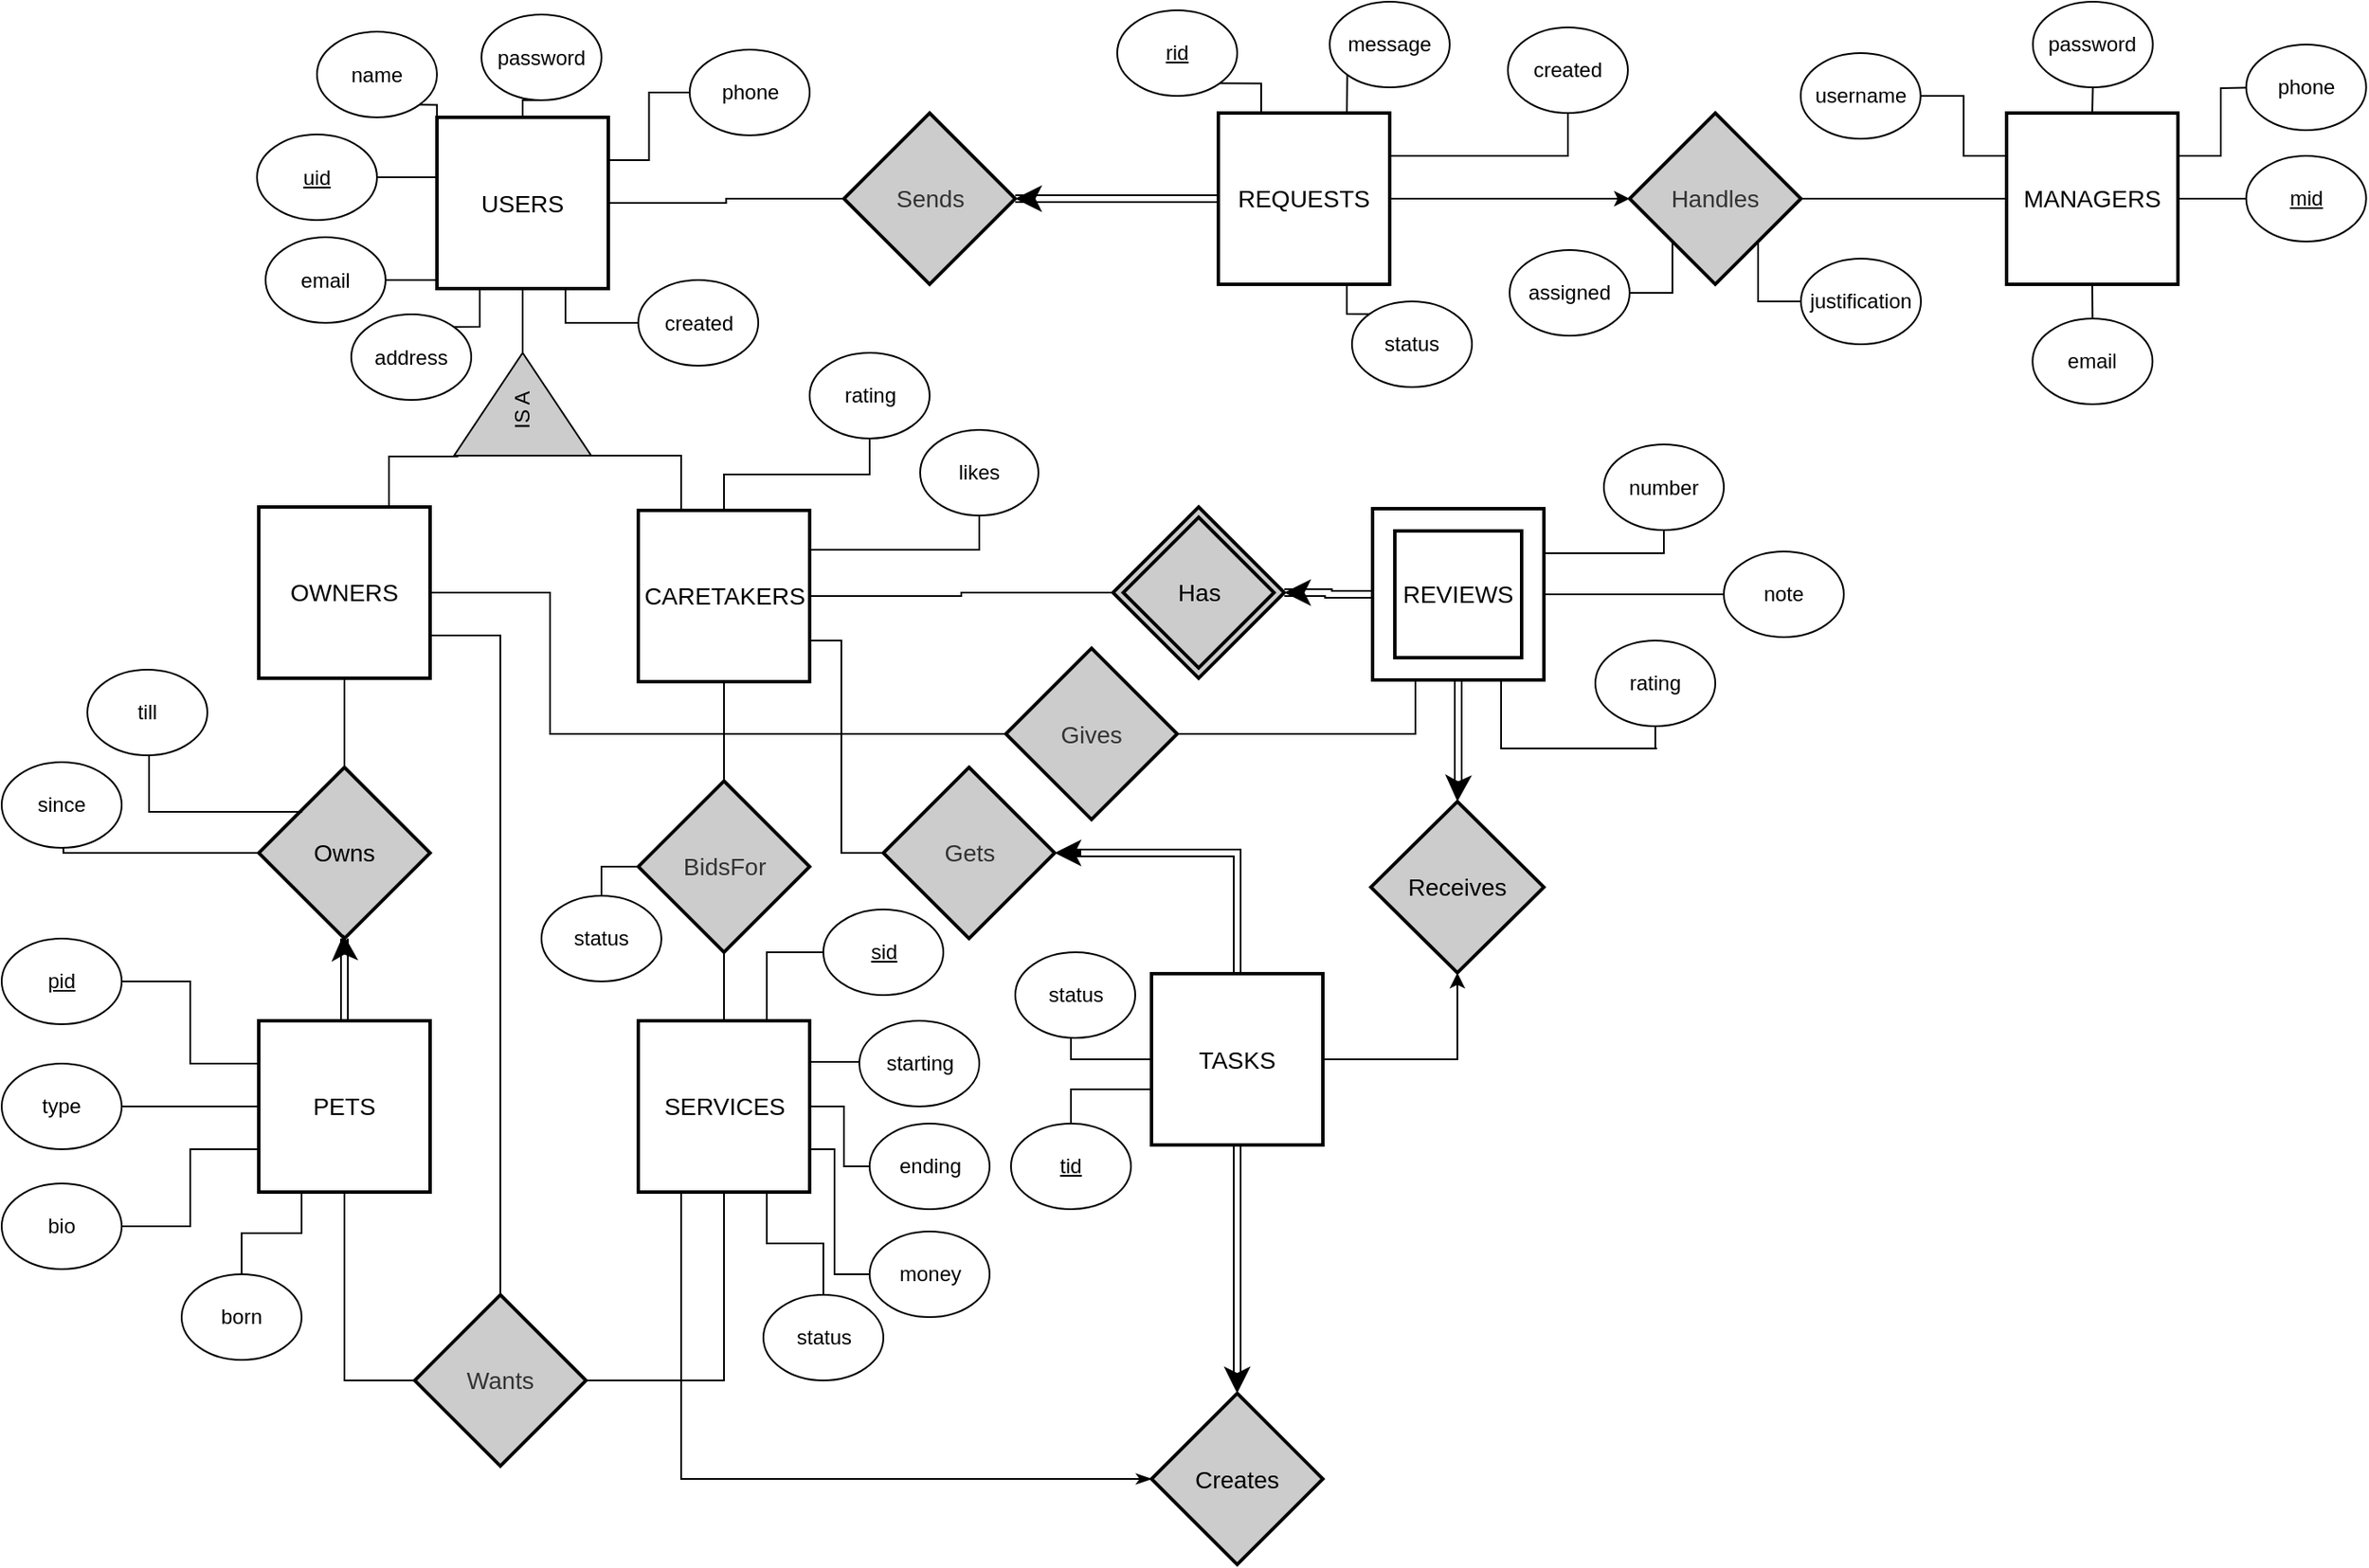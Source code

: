 <mxfile version="10.5.7"><diagram id="n_e7y2fz_6-iy9PknQTj" name="Page-1"><mxGraphModel dx="1077" dy="621" grid="1" gridSize="10" guides="1" tooltips="1" connect="1" arrows="1" fold="1" page="1" pageScale="1" pageWidth="850" pageHeight="1100" math="0" shadow="0"><root><mxCell id="0"/><mxCell id="1" parent="0"/><mxCell id="u1Fh-uvXzKbqmt_doN1d-62" style="edgeStyle=orthogonalEdgeStyle;rounded=0;comic=0;orthogonalLoop=1;jettySize=auto;html=1;exitX=1;exitY=0.5;exitDx=0;exitDy=0;entryX=0;entryY=0.5;entryDx=0;entryDy=0;endArrow=none;endFill=0;shape=link;strokeColor=#000000;" parent="1" source="u1Fh-uvXzKbqmt_doN1d-14" target="u1Fh-uvXzKbqmt_doN1d-15" edge="1"><mxGeometry relative="1" as="geometry"/></mxCell><mxCell id="u1Fh-uvXzKbqmt_doN1d-14" value="Has" style="shape=rhombus;double=1;strokeWidth=2;fontSize=17;perimeter=rhombusPerimeter;whiteSpace=wrap;html=1;align=center;fontSize=14;shadow=0;fillColor=#CCCCCC;strokeColor=#000000;" parent="1" vertex="1"><mxGeometry x="748.5" y="300" width="100" height="100" as="geometry"/></mxCell><mxCell id="YQDVNHysEhvhTgZelbpx-30" style="edgeStyle=orthogonalEdgeStyle;shape=link;rounded=0;orthogonalLoop=1;jettySize=auto;html=1;exitX=0.5;exitY=1;exitDx=0;exitDy=0;startArrow=none;startFill=0;endArrow=classic;endFill=1;" parent="1" source="u1Fh-uvXzKbqmt_doN1d-15" edge="1"><mxGeometry relative="1" as="geometry"><mxPoint x="950" y="460" as="targetPoint"/></mxGeometry></mxCell><mxCell id="u1Fh-uvXzKbqmt_doN1d-15" value="REVIEWS" style="shape=ext;strokeWidth=2;margin=10;double=1;whiteSpace=wrap;html=1;align=center;fontSize=14;shadow=0;strokeColor=#000000;" parent="1" vertex="1"><mxGeometry x="900" y="301" width="100" height="100" as="geometry"/></mxCell><mxCell id="u1Fh-uvXzKbqmt_doN1d-52" style="edgeStyle=orthogonalEdgeStyle;rounded=0;comic=0;orthogonalLoop=1;jettySize=auto;html=1;exitX=0.5;exitY=1;exitDx=0;exitDy=0;entryX=1;entryY=0.5;entryDx=0;entryDy=0;endArrow=none;endFill=0;strokeColor=#000000;" parent="1" source="u1Fh-uvXzKbqmt_doN1d-17" edge="1"><mxGeometry relative="1" as="geometry"><mxPoint x="404" y="212" as="targetPoint"/></mxGeometry></mxCell><mxCell id="u1Fh-uvXzKbqmt_doN1d-66" style="edgeStyle=orthogonalEdgeStyle;rounded=0;comic=0;orthogonalLoop=1;jettySize=auto;html=1;exitX=1;exitY=0.5;exitDx=0;exitDy=0;entryX=0;entryY=0.5;entryDx=0;entryDy=0;endArrow=none;endFill=0;strokeColor=#000000;" parent="1" source="u1Fh-uvXzKbqmt_doN1d-17" target="u1Fh-uvXzKbqmt_doN1d-29" edge="1"><mxGeometry relative="1" as="geometry"/></mxCell><mxCell id="u1Fh-uvXzKbqmt_doN1d-17" value="USERS" style="strokeWidth=2;whiteSpace=wrap;html=1;align=center;fontSize=14;shadow=0;strokeColor=#000000;" parent="1" vertex="1"><mxGeometry x="354" y="72.5" width="100" height="100" as="geometry"/></mxCell><mxCell id="u1Fh-uvXzKbqmt_doN1d-48" style="edgeStyle=orthogonalEdgeStyle;rounded=0;comic=0;orthogonalLoop=1;jettySize=auto;html=1;exitX=0.25;exitY=0;exitDx=0;exitDy=0;endArrow=none;endFill=0;strokeColor=#000000;entryX=0.141;entryY=0.912;entryDx=0;entryDy=0;entryPerimeter=0;" parent="1" source="u1Fh-uvXzKbqmt_doN1d-18" target="u1Fh-uvXzKbqmt_doN1d-31" edge="1"><mxGeometry relative="1" as="geometry"><mxPoint x="450" y="270" as="targetPoint"/><Array as="points"><mxPoint x="497" y="270"/><mxPoint x="437" y="270"/></Array></mxGeometry></mxCell><mxCell id="u1Fh-uvXzKbqmt_doN1d-61" style="edgeStyle=orthogonalEdgeStyle;rounded=0;comic=0;orthogonalLoop=1;jettySize=auto;html=1;exitX=1;exitY=0.5;exitDx=0;exitDy=0;endArrow=none;endFill=0;strokeColor=#000000;" parent="1" source="u1Fh-uvXzKbqmt_doN1d-18" target="u1Fh-uvXzKbqmt_doN1d-14" edge="1"><mxGeometry relative="1" as="geometry"/></mxCell><mxCell id="YQDVNHysEhvhTgZelbpx-5" style="edgeStyle=orthogonalEdgeStyle;rounded=0;orthogonalLoop=1;jettySize=auto;html=1;exitX=0.5;exitY=1;exitDx=0;exitDy=0;entryX=0.5;entryY=0;entryDx=0;entryDy=0;endArrow=none;endFill=0;" parent="1" source="u1Fh-uvXzKbqmt_doN1d-18" target="YQDVNHysEhvhTgZelbpx-3" edge="1"><mxGeometry relative="1" as="geometry"/></mxCell><mxCell id="YQDVNHysEhvhTgZelbpx-26" style="edgeStyle=orthogonalEdgeStyle;rounded=0;orthogonalLoop=1;jettySize=auto;html=1;exitX=1;exitY=0.75;exitDx=0;exitDy=0;entryX=0;entryY=0.5;entryDx=0;entryDy=0;startArrow=none;startFill=0;endArrow=none;endFill=0;" parent="1" source="u1Fh-uvXzKbqmt_doN1d-18" target="YQDVNHysEhvhTgZelbpx-25" edge="1"><mxGeometry relative="1" as="geometry"><Array as="points"><mxPoint x="590" y="378"/><mxPoint x="590" y="502"/></Array></mxGeometry></mxCell><mxCell id="u1Fh-uvXzKbqmt_doN1d-18" value="CARETAKERS" style="strokeWidth=2;whiteSpace=wrap;html=1;align=center;fontSize=14;shadow=0;strokeColor=#000000;" parent="1" vertex="1"><mxGeometry x="471.5" y="302" width="100" height="100" as="geometry"/></mxCell><mxCell id="u1Fh-uvXzKbqmt_doN1d-56" style="edgeStyle=orthogonalEdgeStyle;rounded=0;comic=0;orthogonalLoop=1;jettySize=auto;html=1;exitX=1;exitY=0.75;exitDx=0;exitDy=0;entryX=0.5;entryY=0;entryDx=0;entryDy=0;endArrow=none;endFill=0;strokeColor=#000000;" parent="1" source="u1Fh-uvXzKbqmt_doN1d-19" target="u1Fh-uvXzKbqmt_doN1d-37" edge="1"><mxGeometry relative="1" as="geometry"/></mxCell><mxCell id="u1Fh-uvXzKbqmt_doN1d-70" style="edgeStyle=orthogonalEdgeStyle;rounded=0;comic=0;orthogonalLoop=1;jettySize=auto;html=1;exitX=0.5;exitY=1;exitDx=0;exitDy=0;endArrow=none;endFill=0;strokeColor=#000000;" parent="1" source="u1Fh-uvXzKbqmt_doN1d-19" target="u1Fh-uvXzKbqmt_doN1d-28" edge="1"><mxGeometry relative="1" as="geometry"/></mxCell><mxCell id="YQDVNHysEhvhTgZelbpx-10" style="edgeStyle=orthogonalEdgeStyle;rounded=0;orthogonalLoop=1;jettySize=auto;html=1;exitX=0.75;exitY=0;exitDx=0;exitDy=0;entryX=-0.008;entryY=0.03;entryDx=0;entryDy=0;entryPerimeter=0;endArrow=none;endFill=0;" parent="1" source="u1Fh-uvXzKbqmt_doN1d-19" target="u1Fh-uvXzKbqmt_doN1d-31" edge="1"><mxGeometry relative="1" as="geometry"><Array as="points"><mxPoint x="326" y="270"/></Array></mxGeometry></mxCell><mxCell id="u1Fh-uvXzKbqmt_doN1d-19" value="OWNERS" style="strokeWidth=2;whiteSpace=wrap;html=1;align=center;fontSize=14;shadow=0;strokeColor=#000000;" parent="1" vertex="1"><mxGeometry x="250" y="300" width="100" height="100" as="geometry"/></mxCell><mxCell id="u1Fh-uvXzKbqmt_doN1d-42" value="" style="edgeStyle=orthogonalEdgeStyle;shape=link;rounded=0;comic=0;orthogonalLoop=1;jettySize=auto;html=1;strokeColor=#000000;" parent="1" source="u1Fh-uvXzKbqmt_doN1d-20" target="u1Fh-uvXzKbqmt_doN1d-28" edge="1"><mxGeometry relative="1" as="geometry"/></mxCell><mxCell id="u1Fh-uvXzKbqmt_doN1d-57" style="edgeStyle=orthogonalEdgeStyle;rounded=0;comic=0;orthogonalLoop=1;jettySize=auto;html=1;exitX=0.5;exitY=1;exitDx=0;exitDy=0;entryX=0;entryY=0.5;entryDx=0;entryDy=0;endArrow=none;endFill=0;strokeColor=#000000;" parent="1" source="u1Fh-uvXzKbqmt_doN1d-20" target="u1Fh-uvXzKbqmt_doN1d-37" edge="1"><mxGeometry relative="1" as="geometry"/></mxCell><mxCell id="u1Fh-uvXzKbqmt_doN1d-87" style="edgeStyle=orthogonalEdgeStyle;shape=link;rounded=0;comic=0;orthogonalLoop=1;jettySize=auto;html=1;exitX=0.5;exitY=0;exitDx=0;exitDy=0;entryX=0.5;entryY=1;entryDx=0;entryDy=0;endArrow=block;endFill=0;strokeColor=#000000;" parent="1" source="u1Fh-uvXzKbqmt_doN1d-20" target="u1Fh-uvXzKbqmt_doN1d-28" edge="1"><mxGeometry relative="1" as="geometry"/></mxCell><mxCell id="u1Fh-uvXzKbqmt_doN1d-93" value="" style="edgeStyle=orthogonalEdgeStyle;shape=link;rounded=0;comic=0;orthogonalLoop=1;jettySize=auto;html=1;endArrow=block;endFill=0;strokeColor=#000000;" parent="1" source="u1Fh-uvXzKbqmt_doN1d-20" target="u1Fh-uvXzKbqmt_doN1d-28" edge="1"><mxGeometry relative="1" as="geometry"/></mxCell><mxCell id="u1Fh-uvXzKbqmt_doN1d-20" value="PETS" style="strokeWidth=2;whiteSpace=wrap;html=1;align=center;fontSize=14;shadow=0;strokeColor=#000000;" parent="1" vertex="1"><mxGeometry x="250" y="600" width="100" height="100" as="geometry"/></mxCell><mxCell id="YQDVNHysEhvhTgZelbpx-7" style="edgeStyle=orthogonalEdgeStyle;rounded=0;orthogonalLoop=1;jettySize=auto;html=1;exitX=0.5;exitY=0;exitDx=0;exitDy=0;entryX=0.5;entryY=1;entryDx=0;entryDy=0;endArrow=none;endFill=0;" parent="1" source="u1Fh-uvXzKbqmt_doN1d-21" target="YQDVNHysEhvhTgZelbpx-3" edge="1"><mxGeometry relative="1" as="geometry"/></mxCell><mxCell id="YQDVNHysEhvhTgZelbpx-12" style="edgeStyle=orthogonalEdgeStyle;rounded=0;orthogonalLoop=1;jettySize=auto;html=1;exitX=0.75;exitY=0;exitDx=0;exitDy=0;endArrow=none;endFill=0;" parent="1" source="u1Fh-uvXzKbqmt_doN1d-21" edge="1"><mxGeometry relative="1" as="geometry"><mxPoint x="579" y="560" as="targetPoint"/><Array as="points"><mxPoint x="546" y="560"/></Array></mxGeometry></mxCell><mxCell id="YQDVNHysEhvhTgZelbpx-13" style="edgeStyle=orthogonalEdgeStyle;rounded=0;orthogonalLoop=1;jettySize=auto;html=1;exitX=1;exitY=0.5;exitDx=0;exitDy=0;entryX=0;entryY=0.5;entryDx=0;entryDy=0;endArrow=none;endFill=0;" parent="1" source="u1Fh-uvXzKbqmt_doN1d-21" target="u1Fh-uvXzKbqmt_doN1d-180" edge="1"><mxGeometry relative="1" as="geometry"><Array as="points"><mxPoint x="571" y="624"/></Array></mxGeometry></mxCell><mxCell id="YQDVNHysEhvhTgZelbpx-15" style="edgeStyle=orthogonalEdgeStyle;rounded=0;orthogonalLoop=1;jettySize=auto;html=1;exitX=1;exitY=0.5;exitDx=0;exitDy=0;entryX=0;entryY=0.5;entryDx=0;entryDy=0;endArrow=none;endFill=0;" parent="1" source="u1Fh-uvXzKbqmt_doN1d-21" target="YQDVNHysEhvhTgZelbpx-14" edge="1"><mxGeometry relative="1" as="geometry"/></mxCell><mxCell id="YQDVNHysEhvhTgZelbpx-16" style="edgeStyle=orthogonalEdgeStyle;rounded=0;orthogonalLoop=1;jettySize=auto;html=1;exitX=1;exitY=0.75;exitDx=0;exitDy=0;entryX=0;entryY=0.5;entryDx=0;entryDy=0;endArrow=none;endFill=0;" parent="1" source="u1Fh-uvXzKbqmt_doN1d-21" target="u1Fh-uvXzKbqmt_doN1d-187" edge="1"><mxGeometry relative="1" as="geometry"><Array as="points"><mxPoint x="586" y="675"/><mxPoint x="586" y="748"/></Array></mxGeometry></mxCell><mxCell id="YQDVNHysEhvhTgZelbpx-17" style="edgeStyle=orthogonalEdgeStyle;rounded=0;orthogonalLoop=1;jettySize=auto;html=1;exitX=0.75;exitY=1;exitDx=0;exitDy=0;entryX=0.5;entryY=0;entryDx=0;entryDy=0;endArrow=none;endFill=0;" parent="1" source="u1Fh-uvXzKbqmt_doN1d-21" target="u1Fh-uvXzKbqmt_doN1d-185" edge="1"><mxGeometry relative="1" as="geometry"/></mxCell><mxCell id="YQDVNHysEhvhTgZelbpx-18" style="edgeStyle=orthogonalEdgeStyle;rounded=0;orthogonalLoop=1;jettySize=auto;html=1;exitX=0;exitY=0.5;exitDx=0;exitDy=0;endArrow=none;endFill=0;fixDash=0;startArrow=classicThin;startFill=1;entryX=0.25;entryY=1;entryDx=0;entryDy=0;" parent="1" source="u1Fh-uvXzKbqmt_doN1d-38" target="u1Fh-uvXzKbqmt_doN1d-21" edge="1"><mxGeometry relative="1" as="geometry"><mxPoint x="480" y="970" as="targetPoint"/><Array as="points"><mxPoint x="496" y="868"/></Array></mxGeometry></mxCell><mxCell id="u1Fh-uvXzKbqmt_doN1d-21" value="SERVICES" style="strokeWidth=2;whiteSpace=wrap;html=1;align=center;fontSize=14;shadow=0;strokeColor=#000000;" parent="1" vertex="1"><mxGeometry x="471.5" y="600" width="100" height="100" as="geometry"/></mxCell><mxCell id="u1Fh-uvXzKbqmt_doN1d-71" style="edgeStyle=orthogonalEdgeStyle;rounded=0;comic=0;orthogonalLoop=1;jettySize=auto;html=1;exitX=1;exitY=0.5;exitDx=0;exitDy=0;endArrow=classic;endFill=1;strokeColor=#000000;" parent="1" source="u1Fh-uvXzKbqmt_doN1d-24" target="u1Fh-uvXzKbqmt_doN1d-30" edge="1"><mxGeometry relative="1" as="geometry"/></mxCell><mxCell id="u1Fh-uvXzKbqmt_doN1d-97" style="edgeStyle=orthogonalEdgeStyle;shape=link;rounded=0;comic=0;orthogonalLoop=1;jettySize=auto;html=1;exitX=0;exitY=0.5;exitDx=0;exitDy=0;entryX=1;entryY=0.5;entryDx=0;entryDy=0;endArrow=block;endFill=0;strokeColor=#000000;" parent="1" source="u1Fh-uvXzKbqmt_doN1d-24" target="u1Fh-uvXzKbqmt_doN1d-29" edge="1"><mxGeometry relative="1" as="geometry"/></mxCell><mxCell id="u1Fh-uvXzKbqmt_doN1d-24" value="REQUESTS" style="strokeWidth=2;whiteSpace=wrap;html=1;align=center;fontSize=14;shadow=0;strokeColor=#000000;" parent="1" vertex="1"><mxGeometry x="810" y="70" width="100" height="100" as="geometry"/></mxCell><mxCell id="u1Fh-uvXzKbqmt_doN1d-74" style="edgeStyle=orthogonalEdgeStyle;rounded=0;comic=0;orthogonalLoop=1;jettySize=auto;html=1;exitX=0;exitY=0.5;exitDx=0;exitDy=0;entryX=1;entryY=0.5;entryDx=0;entryDy=0;endArrow=none;endFill=0;strokeColor=#000000;" parent="1" source="u1Fh-uvXzKbqmt_doN1d-25" target="u1Fh-uvXzKbqmt_doN1d-30" edge="1"><mxGeometry relative="1" as="geometry"/></mxCell><mxCell id="u1Fh-uvXzKbqmt_doN1d-25" value="MANAGERS" style="strokeWidth=2;whiteSpace=wrap;html=1;align=center;fontSize=14;shadow=0;strokeColor=#000000;" parent="1" vertex="1"><mxGeometry x="1270" y="70" width="100" height="100" as="geometry"/></mxCell><mxCell id="u1Fh-uvXzKbqmt_doN1d-81" style="edgeStyle=orthogonalEdgeStyle;rounded=0;comic=0;orthogonalLoop=1;jettySize=auto;html=1;exitX=1;exitY=0.5;exitDx=0;exitDy=0;entryX=0.5;entryY=1;entryDx=0;entryDy=0;endArrow=classic;endFill=1;strokeColor=#000000;" parent="1" source="u1Fh-uvXzKbqmt_doN1d-27" target="u1Fh-uvXzKbqmt_doN1d-77" edge="1"><mxGeometry relative="1" as="geometry"/></mxCell><mxCell id="u1Fh-uvXzKbqmt_doN1d-86" style="edgeStyle=orthogonalEdgeStyle;shape=link;rounded=0;comic=0;orthogonalLoop=1;jettySize=auto;html=1;exitX=0.5;exitY=1;exitDx=0;exitDy=0;endArrow=block;endFill=0;strokeColor=#000000;" parent="1" source="u1Fh-uvXzKbqmt_doN1d-27" edge="1"><mxGeometry relative="1" as="geometry"><mxPoint x="821" y="810" as="targetPoint"/></mxGeometry></mxCell><mxCell id="u1Fh-uvXzKbqmt_doN1d-27" value="TASKS" style="strokeWidth=2;whiteSpace=wrap;html=1;align=center;fontSize=14;shadow=0;strokeColor=#000000;" parent="1" vertex="1"><mxGeometry x="771" y="572.5" width="100" height="100" as="geometry"/></mxCell><mxCell id="u1Fh-uvXzKbqmt_doN1d-28" value="Owns" style="shape=rhombus;strokeWidth=2;fontSize=17;perimeter=rhombusPerimeter;whiteSpace=wrap;html=1;align=center;fontSize=14;shadow=0;fillColor=#CCCCCC;strokeColor=#000000;" parent="1" vertex="1"><mxGeometry x="250" y="452" width="100" height="100" as="geometry"/></mxCell><mxCell id="u1Fh-uvXzKbqmt_doN1d-29" value="Sends" style="shape=rhombus;strokeWidth=2;fontSize=17;perimeter=rhombusPerimeter;whiteSpace=wrap;html=1;align=center;fontSize=14;shadow=0;fillColor=#CCCCCC;strokeColor=#000000;fontColor=#333333;" parent="1" vertex="1"><mxGeometry x="591.5" y="70" width="100" height="100" as="geometry"/></mxCell><mxCell id="u1Fh-uvXzKbqmt_doN1d-30" value="Handles" style="shape=rhombus;strokeWidth=2;fontSize=17;perimeter=rhombusPerimeter;whiteSpace=wrap;html=1;align=center;fontSize=14;shadow=0;fillColor=#CCCCCC;strokeColor=#000000;fontColor=#333333;" parent="1" vertex="1"><mxGeometry x="1050" y="70" width="100" height="100" as="geometry"/></mxCell><mxCell id="YQDVNHysEhvhTgZelbpx-8" value="" style="edgeStyle=orthogonalEdgeStyle;rounded=0;orthogonalLoop=1;jettySize=auto;html=1;endArrow=none;endFill=0;" parent="1" source="u1Fh-uvXzKbqmt_doN1d-31" target="u1Fh-uvXzKbqmt_doN1d-17" edge="1"><mxGeometry relative="1" as="geometry"/></mxCell><mxCell id="u1Fh-uvXzKbqmt_doN1d-32" value="ISA" style="text;html=1;strokeColor=none;fillColor=none;align=center;verticalAlign=middle;whiteSpace=wrap;rounded=0;shadow=0;" parent="1" vertex="1"><mxGeometry x="383.5" y="242.5" width="40" height="20" as="geometry"/></mxCell><mxCell id="u1Fh-uvXzKbqmt_doN1d-65" style="edgeStyle=orthogonalEdgeStyle;rounded=0;comic=0;orthogonalLoop=1;jettySize=auto;html=1;exitX=1;exitY=0.5;exitDx=0;exitDy=0;entryX=0.5;entryY=1;entryDx=0;entryDy=0;endArrow=none;endFill=0;strokeColor=#000000;" parent="1" source="u1Fh-uvXzKbqmt_doN1d-37" target="u1Fh-uvXzKbqmt_doN1d-21" edge="1"><mxGeometry relative="1" as="geometry"/></mxCell><mxCell id="u1Fh-uvXzKbqmt_doN1d-37" value="Wants" style="shape=rhombus;strokeWidth=2;fontSize=17;perimeter=rhombusPerimeter;whiteSpace=wrap;html=1;align=center;fontSize=14;shadow=0;fillColor=#CCCCCC;strokeColor=#000000;fontColor=#333333;" parent="1" vertex="1"><mxGeometry x="341" y="760" width="100" height="100" as="geometry"/></mxCell><mxCell id="u1Fh-uvXzKbqmt_doN1d-38" value="Creates" style="shape=rhombus;strokeWidth=2;fontSize=17;perimeter=rhombusPerimeter;whiteSpace=wrap;html=1;align=center;fontSize=14;shadow=0;fillColor=#CCCCCC;strokeColor=#000000;" parent="1" vertex="1"><mxGeometry x="771" y="817.5" width="100" height="100" as="geometry"/></mxCell><mxCell id="u1Fh-uvXzKbqmt_doN1d-77" value="Receives" style="shape=rhombus;strokeWidth=2;fontSize=17;perimeter=rhombusPerimeter;whiteSpace=wrap;html=1;align=center;fontSize=14;shadow=0;fillColor=#CCCCCC;strokeColor=#000000;" parent="1" vertex="1"><mxGeometry x="899" y="472" width="101" height="100" as="geometry"/></mxCell><mxCell id="u1Fh-uvXzKbqmt_doN1d-79" style="edgeStyle=orthogonalEdgeStyle;rounded=0;comic=0;orthogonalLoop=1;jettySize=auto;html=1;exitX=1;exitY=0.5;exitDx=0;exitDy=0;entryX=0.25;entryY=1;entryDx=0;entryDy=0;endArrow=none;endFill=0;strokeColor=#000000;" parent="1" source="u1Fh-uvXzKbqmt_doN1d-78" target="u1Fh-uvXzKbqmt_doN1d-15" edge="1"><mxGeometry relative="1" as="geometry"/></mxCell><mxCell id="u1Fh-uvXzKbqmt_doN1d-78" value="Gives" style="shape=rhombus;strokeWidth=2;fontSize=17;perimeter=rhombusPerimeter;whiteSpace=wrap;html=1;align=center;fontSize=14;shadow=0;fillColor=#CCCCCC;strokeColor=#000000;fontColor=#333333;" parent="1" vertex="1"><mxGeometry x="686" y="382.5" width="100" height="100" as="geometry"/></mxCell><mxCell id="u1Fh-uvXzKbqmt_doN1d-92" value="" style="endArrow=classic;html=1;strokeWidth=3;strokeColor=#000000;" parent="1" edge="1"><mxGeometry width="50" height="50" relative="1" as="geometry"><mxPoint x="300" y="560" as="sourcePoint"/><mxPoint x="299.5" y="549.5" as="targetPoint"/></mxGeometry></mxCell><mxCell id="u1Fh-uvXzKbqmt_doN1d-96" value="" style="endArrow=classic;html=1;strokeWidth=3;strokeColor=#000000;" parent="1" edge="1"><mxGeometry width="50" height="50" relative="1" as="geometry"><mxPoint x="700" y="120" as="sourcePoint"/><mxPoint x="691.5" y="120" as="targetPoint"/></mxGeometry></mxCell><mxCell id="u1Fh-uvXzKbqmt_doN1d-98" value="" style="endArrow=classic;html=1;strokeWidth=3;strokeColor=#000000;" parent="1" edge="1"><mxGeometry width="50" height="50" relative="1" as="geometry"><mxPoint x="860" y="350" as="sourcePoint"/><mxPoint x="848.5" y="350" as="targetPoint"/></mxGeometry></mxCell><mxCell id="u1Fh-uvXzKbqmt_doN1d-113" style="edgeStyle=orthogonalEdgeStyle;rounded=0;comic=0;orthogonalLoop=1;jettySize=auto;html=1;exitX=1;exitY=0.5;exitDx=0;exitDy=0;entryX=0;entryY=0.25;entryDx=0;entryDy=0;endArrow=none;endFill=0;strokeColor=#000000;" parent="1" source="u1Fh-uvXzKbqmt_doN1d-99" target="u1Fh-uvXzKbqmt_doN1d-17" edge="1"><mxGeometry relative="1" as="geometry"/></mxCell><mxCell id="u1Fh-uvXzKbqmt_doN1d-99" value="&lt;u&gt;uid&lt;/u&gt;" style="ellipse;whiteSpace=wrap;html=1;shadow=0;strokeColor=#000000;" parent="1" vertex="1"><mxGeometry x="249" y="82.5" width="70" height="50" as="geometry"/></mxCell><mxCell id="u1Fh-uvXzKbqmt_doN1d-114" style="edgeStyle=orthogonalEdgeStyle;rounded=0;comic=0;orthogonalLoop=1;jettySize=auto;html=1;exitX=1;exitY=0.5;exitDx=0;exitDy=0;entryX=0;entryY=0.75;entryDx=0;entryDy=0;endArrow=none;endFill=0;strokeColor=#000000;" parent="1" source="u1Fh-uvXzKbqmt_doN1d-100" target="u1Fh-uvXzKbqmt_doN1d-17" edge="1"><mxGeometry relative="1" as="geometry"/></mxCell><mxCell id="u1Fh-uvXzKbqmt_doN1d-100" value="email" style="ellipse;whiteSpace=wrap;html=1;shadow=0;strokeColor=#000000;" parent="1" vertex="1"><mxGeometry x="254" y="142.5" width="70" height="50" as="geometry"/></mxCell><mxCell id="u1Fh-uvXzKbqmt_doN1d-110" style="edgeStyle=orthogonalEdgeStyle;rounded=0;comic=0;orthogonalLoop=1;jettySize=auto;html=1;exitX=1;exitY=1;exitDx=0;exitDy=0;entryX=0;entryY=0.25;entryDx=0;entryDy=0;endArrow=none;endFill=0;strokeColor=#000000;" parent="1" source="u1Fh-uvXzKbqmt_doN1d-102" target="u1Fh-uvXzKbqmt_doN1d-17" edge="1"><mxGeometry relative="1" as="geometry"/></mxCell><mxCell id="u1Fh-uvXzKbqmt_doN1d-102" value="name" style="ellipse;whiteSpace=wrap;html=1;shadow=0;strokeColor=#000000;" parent="1" vertex="1"><mxGeometry x="284" y="22.5" width="70" height="50" as="geometry"/></mxCell><mxCell id="u1Fh-uvXzKbqmt_doN1d-111" style="edgeStyle=orthogonalEdgeStyle;rounded=0;comic=0;orthogonalLoop=1;jettySize=auto;html=1;exitX=0.5;exitY=1;exitDx=0;exitDy=0;entryX=0.5;entryY=0;entryDx=0;entryDy=0;endArrow=none;endFill=0;strokeColor=#000000;" parent="1" source="u1Fh-uvXzKbqmt_doN1d-103" target="u1Fh-uvXzKbqmt_doN1d-17" edge="1"><mxGeometry relative="1" as="geometry"/></mxCell><mxCell id="u1Fh-uvXzKbqmt_doN1d-103" value="password" style="ellipse;whiteSpace=wrap;html=1;shadow=0;strokeColor=#000000;" parent="1" vertex="1"><mxGeometry x="380" y="12.5" width="70" height="50" as="geometry"/></mxCell><mxCell id="u1Fh-uvXzKbqmt_doN1d-112" style="edgeStyle=orthogonalEdgeStyle;rounded=0;comic=0;orthogonalLoop=1;jettySize=auto;html=1;exitX=0;exitY=0.5;exitDx=0;exitDy=0;entryX=1;entryY=0.25;entryDx=0;entryDy=0;endArrow=none;endFill=0;strokeColor=#000000;" parent="1" source="u1Fh-uvXzKbqmt_doN1d-104" target="u1Fh-uvXzKbqmt_doN1d-17" edge="1"><mxGeometry relative="1" as="geometry"><mxPoint x="511.5" y="72" as="sourcePoint"/></mxGeometry></mxCell><mxCell id="u1Fh-uvXzKbqmt_doN1d-104" value="phone" style="ellipse;whiteSpace=wrap;html=1;shadow=0;strokeColor=#000000;" parent="1" vertex="1"><mxGeometry x="501.5" y="33" width="70" height="50" as="geometry"/></mxCell><mxCell id="u1Fh-uvXzKbqmt_doN1d-126" style="edgeStyle=orthogonalEdgeStyle;rounded=0;comic=0;orthogonalLoop=1;jettySize=auto;html=1;exitX=0.5;exitY=0;exitDx=0;exitDy=0;entryX=0.5;entryY=1;entryDx=0;entryDy=0;endArrow=none;endFill=0;strokeColor=#000000;" parent="1" source="u1Fh-uvXzKbqmt_doN1d-106" target="u1Fh-uvXzKbqmt_doN1d-25" edge="1"><mxGeometry relative="1" as="geometry"/></mxCell><mxCell id="u1Fh-uvXzKbqmt_doN1d-106" value="email" style="ellipse;whiteSpace=wrap;html=1;shadow=0;strokeColor=#000000;" parent="1" vertex="1"><mxGeometry x="1285.167" y="190" width="70" height="50" as="geometry"/></mxCell><mxCell id="u1Fh-uvXzKbqmt_doN1d-115" style="edgeStyle=orthogonalEdgeStyle;rounded=0;comic=0;orthogonalLoop=1;jettySize=auto;html=1;exitX=1;exitY=0;exitDx=0;exitDy=0;entryX=0.25;entryY=1;entryDx=0;entryDy=0;endArrow=none;endFill=0;strokeColor=#000000;" parent="1" source="u1Fh-uvXzKbqmt_doN1d-107" target="u1Fh-uvXzKbqmt_doN1d-17" edge="1"><mxGeometry relative="1" as="geometry"/></mxCell><mxCell id="u1Fh-uvXzKbqmt_doN1d-107" value="address" style="ellipse;whiteSpace=wrap;html=1;shadow=0;strokeColor=#000000;" parent="1" vertex="1"><mxGeometry x="304" y="187.5" width="70" height="50" as="geometry"/></mxCell><mxCell id="u1Fh-uvXzKbqmt_doN1d-116" style="edgeStyle=orthogonalEdgeStyle;rounded=0;comic=0;orthogonalLoop=1;jettySize=auto;html=1;exitX=0;exitY=0.5;exitDx=0;exitDy=0;entryX=0.75;entryY=1;entryDx=0;entryDy=0;endArrow=none;endFill=0;strokeColor=#000000;" parent="1" source="u1Fh-uvXzKbqmt_doN1d-108" target="u1Fh-uvXzKbqmt_doN1d-17" edge="1"><mxGeometry relative="1" as="geometry"><mxPoint x="464" y="187" as="sourcePoint"/></mxGeometry></mxCell><mxCell id="u1Fh-uvXzKbqmt_doN1d-108" value="created" style="ellipse;whiteSpace=wrap;html=1;shadow=0;strokeColor=#000000;" parent="1" vertex="1"><mxGeometry x="471.5" y="167.5" width="70" height="50" as="geometry"/></mxCell><mxCell id="u1Fh-uvXzKbqmt_doN1d-125" style="edgeStyle=orthogonalEdgeStyle;rounded=0;comic=0;orthogonalLoop=1;jettySize=auto;html=1;exitX=0;exitY=0.5;exitDx=0;exitDy=0;entryX=1;entryY=0.5;entryDx=0;entryDy=0;endArrow=none;endFill=0;strokeColor=#000000;" parent="1" source="u1Fh-uvXzKbqmt_doN1d-118" target="u1Fh-uvXzKbqmt_doN1d-25" edge="1"><mxGeometry relative="1" as="geometry"/></mxCell><mxCell id="u1Fh-uvXzKbqmt_doN1d-118" value="&lt;u&gt;mid&lt;/u&gt;" style="ellipse;whiteSpace=wrap;html=1;shadow=0;strokeColor=#000000;" parent="1" vertex="1"><mxGeometry x="1409.833" y="95" width="70" height="50" as="geometry"/></mxCell><mxCell id="u1Fh-uvXzKbqmt_doN1d-122" style="edgeStyle=orthogonalEdgeStyle;rounded=0;comic=0;orthogonalLoop=1;jettySize=auto;html=1;exitX=1;exitY=0.5;exitDx=0;exitDy=0;entryX=0;entryY=0.25;entryDx=0;entryDy=0;endArrow=none;endFill=0;strokeColor=#000000;" parent="1" source="u1Fh-uvXzKbqmt_doN1d-119" target="u1Fh-uvXzKbqmt_doN1d-25" edge="1"><mxGeometry relative="1" as="geometry"/></mxCell><mxCell id="u1Fh-uvXzKbqmt_doN1d-119" value="username" style="ellipse;whiteSpace=wrap;html=1;shadow=0;strokeColor=#000000;" parent="1" vertex="1"><mxGeometry x="1149.833" y="35" width="70" height="50" as="geometry"/></mxCell><mxCell id="u1Fh-uvXzKbqmt_doN1d-123" style="edgeStyle=orthogonalEdgeStyle;rounded=0;comic=0;orthogonalLoop=1;jettySize=auto;html=1;exitX=0.5;exitY=1;exitDx=0;exitDy=0;entryX=0.5;entryY=0;entryDx=0;entryDy=0;endArrow=none;endFill=0;strokeColor=#000000;" parent="1" source="u1Fh-uvXzKbqmt_doN1d-120" target="u1Fh-uvXzKbqmt_doN1d-25" edge="1"><mxGeometry relative="1" as="geometry"/></mxCell><mxCell id="u1Fh-uvXzKbqmt_doN1d-120" value="password" style="ellipse;whiteSpace=wrap;html=1;shadow=0;strokeColor=#000000;" parent="1" vertex="1"><mxGeometry x="1285.333" y="5" width="70" height="50" as="geometry"/></mxCell><mxCell id="u1Fh-uvXzKbqmt_doN1d-124" style="edgeStyle=orthogonalEdgeStyle;rounded=0;comic=0;orthogonalLoop=1;jettySize=auto;html=1;entryX=1;entryY=0.25;entryDx=0;entryDy=0;endArrow=none;endFill=0;strokeColor=#000000;" parent="1" target="u1Fh-uvXzKbqmt_doN1d-25" edge="1"><mxGeometry relative="1" as="geometry"><mxPoint x="1420" y="55" as="sourcePoint"/></mxGeometry></mxCell><mxCell id="u1Fh-uvXzKbqmt_doN1d-121" value="phone" style="ellipse;whiteSpace=wrap;html=1;shadow=0;strokeColor=#000000;" parent="1" vertex="1"><mxGeometry x="1409.833" y="30" width="70" height="50" as="geometry"/></mxCell><mxCell id="u1Fh-uvXzKbqmt_doN1d-132" style="edgeStyle=orthogonalEdgeStyle;rounded=0;comic=0;orthogonalLoop=1;jettySize=auto;html=1;exitX=0.5;exitY=1;exitDx=0;exitDy=0;entryX=0.5;entryY=0;entryDx=0;entryDy=0;endArrow=none;endFill=0;strokeColor=#000000;" parent="1" source="u1Fh-uvXzKbqmt_doN1d-131" target="u1Fh-uvXzKbqmt_doN1d-18" edge="1"><mxGeometry relative="1" as="geometry"/></mxCell><mxCell id="u1Fh-uvXzKbqmt_doN1d-131" value="rating" style="ellipse;whiteSpace=wrap;html=1;shadow=0;strokeColor=#000000;" parent="1" vertex="1"><mxGeometry x="571.5" y="210" width="70" height="50" as="geometry"/></mxCell><mxCell id="u1Fh-uvXzKbqmt_doN1d-136" style="edgeStyle=orthogonalEdgeStyle;rounded=0;comic=0;orthogonalLoop=1;jettySize=auto;html=1;exitX=0.5;exitY=1;exitDx=0;exitDy=0;entryX=1;entryY=0.25;entryDx=0;entryDy=0;endArrow=none;endFill=0;strokeColor=#000000;" parent="1" source="u1Fh-uvXzKbqmt_doN1d-133" target="u1Fh-uvXzKbqmt_doN1d-18" edge="1"><mxGeometry relative="1" as="geometry"><Array as="points"><mxPoint x="670" y="325"/></Array></mxGeometry></mxCell><mxCell id="u1Fh-uvXzKbqmt_doN1d-133" value="likes" style="ellipse;whiteSpace=wrap;html=1;shadow=0;strokeColor=#000000;" parent="1" vertex="1"><mxGeometry x="636" y="255" width="69" height="50" as="geometry"/></mxCell><mxCell id="u1Fh-uvXzKbqmt_doN1d-140" style="edgeStyle=orthogonalEdgeStyle;rounded=0;comic=0;orthogonalLoop=1;jettySize=auto;html=1;exitX=1;exitY=0.5;exitDx=0;exitDy=0;entryX=0;entryY=0.25;entryDx=0;entryDy=0;endArrow=none;endFill=0;strokeColor=#000000;" parent="1" source="u1Fh-uvXzKbqmt_doN1d-137" target="u1Fh-uvXzKbqmt_doN1d-20" edge="1"><mxGeometry relative="1" as="geometry"/></mxCell><mxCell id="u1Fh-uvXzKbqmt_doN1d-137" value="&lt;u&gt;pid&lt;/u&gt;" style="ellipse;whiteSpace=wrap;html=1;shadow=0;strokeColor=#000000;" parent="1" vertex="1"><mxGeometry x="100" y="552" width="70" height="50" as="geometry"/></mxCell><mxCell id="u1Fh-uvXzKbqmt_doN1d-142" style="edgeStyle=orthogonalEdgeStyle;rounded=0;comic=0;orthogonalLoop=1;jettySize=auto;html=1;exitX=1;exitY=0.5;exitDx=0;exitDy=0;entryX=0;entryY=0.5;entryDx=0;entryDy=0;endArrow=none;endFill=0;strokeColor=#000000;" parent="1" source="u1Fh-uvXzKbqmt_doN1d-141" target="u1Fh-uvXzKbqmt_doN1d-20" edge="1"><mxGeometry relative="1" as="geometry"/></mxCell><mxCell id="u1Fh-uvXzKbqmt_doN1d-141" value="type" style="ellipse;whiteSpace=wrap;html=1;shadow=0;strokeColor=#000000;" parent="1" vertex="1"><mxGeometry x="100" y="625" width="70" height="50" as="geometry"/></mxCell><mxCell id="u1Fh-uvXzKbqmt_doN1d-145" style="edgeStyle=orthogonalEdgeStyle;rounded=0;comic=0;orthogonalLoop=1;jettySize=auto;html=1;exitX=1;exitY=0.5;exitDx=0;exitDy=0;entryX=0;entryY=0.75;entryDx=0;entryDy=0;endArrow=none;endFill=0;strokeColor=#000000;" parent="1" source="u1Fh-uvXzKbqmt_doN1d-144" target="u1Fh-uvXzKbqmt_doN1d-20" edge="1"><mxGeometry relative="1" as="geometry"/></mxCell><mxCell id="u1Fh-uvXzKbqmt_doN1d-144" value="bio" style="ellipse;whiteSpace=wrap;html=1;shadow=0;strokeColor=#000000;" parent="1" vertex="1"><mxGeometry x="100" y="695" width="70" height="50" as="geometry"/></mxCell><mxCell id="u1Fh-uvXzKbqmt_doN1d-147" style="edgeStyle=orthogonalEdgeStyle;rounded=0;comic=0;orthogonalLoop=1;jettySize=auto;html=1;exitX=0.5;exitY=0;exitDx=0;exitDy=0;entryX=0.25;entryY=1;entryDx=0;entryDy=0;endArrow=none;endFill=0;strokeColor=#000000;" parent="1" source="u1Fh-uvXzKbqmt_doN1d-146" target="u1Fh-uvXzKbqmt_doN1d-20" edge="1"><mxGeometry relative="1" as="geometry"/></mxCell><mxCell id="u1Fh-uvXzKbqmt_doN1d-146" value="born" style="ellipse;whiteSpace=wrap;html=1;shadow=0;strokeColor=#000000;" parent="1" vertex="1"><mxGeometry x="205" y="748" width="70" height="50" as="geometry"/></mxCell><mxCell id="u1Fh-uvXzKbqmt_doN1d-154" style="edgeStyle=orthogonalEdgeStyle;rounded=0;comic=0;orthogonalLoop=1;jettySize=auto;html=1;exitX=0.5;exitY=1;exitDx=0;exitDy=0;entryX=0;entryY=0.5;entryDx=0;entryDy=0;endArrow=none;endFill=0;strokeColor=#000000;" parent="1" source="u1Fh-uvXzKbqmt_doN1d-149" target="u1Fh-uvXzKbqmt_doN1d-28" edge="1"><mxGeometry relative="1" as="geometry"><Array as="points"><mxPoint x="136" y="502"/></Array></mxGeometry></mxCell><mxCell id="u1Fh-uvXzKbqmt_doN1d-149" value="since" style="ellipse;whiteSpace=wrap;html=1;shadow=0;strokeColor=#000000;" parent="1" vertex="1"><mxGeometry x="100" y="449" width="70" height="50" as="geometry"/></mxCell><mxCell id="u1Fh-uvXzKbqmt_doN1d-153" style="edgeStyle=orthogonalEdgeStyle;rounded=0;comic=0;orthogonalLoop=1;jettySize=auto;html=1;entryX=0;entryY=0;entryDx=0;entryDy=0;endArrow=none;endFill=0;strokeColor=#000000;" parent="1" target="u1Fh-uvXzKbqmt_doN1d-28" edge="1"><mxGeometry relative="1" as="geometry"><mxPoint x="186" y="440" as="sourcePoint"/><Array as="points"><mxPoint x="186" y="478"/></Array></mxGeometry></mxCell><mxCell id="u1Fh-uvXzKbqmt_doN1d-150" value="till" style="ellipse;whiteSpace=wrap;html=1;shadow=0;strokeColor=#000000;" parent="1" vertex="1"><mxGeometry x="150" y="395" width="70" height="50" as="geometry"/></mxCell><mxCell id="u1Fh-uvXzKbqmt_doN1d-163" style="edgeStyle=orthogonalEdgeStyle;rounded=0;comic=0;orthogonalLoop=1;jettySize=auto;html=1;exitX=0;exitY=1;exitDx=0;exitDy=0;entryX=0.75;entryY=0;entryDx=0;entryDy=0;endArrow=none;endFill=0;strokeColor=#000000;" parent="1" source="u1Fh-uvXzKbqmt_doN1d-155" target="u1Fh-uvXzKbqmt_doN1d-24" edge="1"><mxGeometry relative="1" as="geometry"/></mxCell><mxCell id="u1Fh-uvXzKbqmt_doN1d-155" value="message" style="ellipse;whiteSpace=wrap;html=1;shadow=0;strokeColor=#000000;" parent="1" vertex="1"><mxGeometry x="875" y="5" width="70" height="50" as="geometry"/></mxCell><mxCell id="u1Fh-uvXzKbqmt_doN1d-162" style="edgeStyle=orthogonalEdgeStyle;rounded=0;comic=0;orthogonalLoop=1;jettySize=auto;html=1;exitX=0;exitY=0;exitDx=0;exitDy=0;entryX=0.75;entryY=1;entryDx=0;entryDy=0;endArrow=none;endFill=0;strokeColor=#000000;" parent="1" source="u1Fh-uvXzKbqmt_doN1d-156" target="u1Fh-uvXzKbqmt_doN1d-24" edge="1"><mxGeometry relative="1" as="geometry"/></mxCell><mxCell id="u1Fh-uvXzKbqmt_doN1d-156" value="status" style="ellipse;whiteSpace=wrap;html=1;shadow=0;strokeColor=#000000;" parent="1" vertex="1"><mxGeometry x="888" y="180" width="70" height="50" as="geometry"/></mxCell><mxCell id="u1Fh-uvXzKbqmt_doN1d-157" value="justification" style="ellipse;whiteSpace=wrap;html=1;shadow=0;strokeColor=#000000;" parent="1" vertex="1"><mxGeometry x="1150" y="155" width="70" height="50" as="geometry"/></mxCell><mxCell id="u1Fh-uvXzKbqmt_doN1d-165" style="edgeStyle=orthogonalEdgeStyle;rounded=0;comic=0;orthogonalLoop=1;jettySize=auto;html=1;exitX=1;exitY=1;exitDx=0;exitDy=0;entryX=0.25;entryY=0;entryDx=0;entryDy=0;endArrow=none;endFill=0;strokeColor=#000000;" parent="1" source="u1Fh-uvXzKbqmt_doN1d-164" target="u1Fh-uvXzKbqmt_doN1d-24" edge="1"><mxGeometry relative="1" as="geometry"/></mxCell><mxCell id="u1Fh-uvXzKbqmt_doN1d-164" value="&lt;u&gt;rid&lt;/u&gt;" style="ellipse;whiteSpace=wrap;html=1;shadow=0;strokeColor=#000000;" parent="1" vertex="1"><mxGeometry x="751" y="10" width="70" height="50" as="geometry"/></mxCell><mxCell id="u1Fh-uvXzKbqmt_doN1d-168" style="edgeStyle=orthogonalEdgeStyle;rounded=0;comic=0;orthogonalLoop=1;jettySize=auto;html=1;exitX=0.5;exitY=1;exitDx=0;exitDy=0;entryX=1;entryY=0.25;entryDx=0;entryDy=0;endArrow=none;endFill=0;strokeColor=#000000;" parent="1" source="u1Fh-uvXzKbqmt_doN1d-167" target="u1Fh-uvXzKbqmt_doN1d-24" edge="1"><mxGeometry relative="1" as="geometry"/></mxCell><mxCell id="u1Fh-uvXzKbqmt_doN1d-167" value="created" style="ellipse;whiteSpace=wrap;html=1;shadow=0;strokeColor=#000000;" parent="1" vertex="1"><mxGeometry x="979" y="20" width="70" height="50" as="geometry"/></mxCell><mxCell id="u1Fh-uvXzKbqmt_doN1d-170" style="edgeStyle=orthogonalEdgeStyle;rounded=0;comic=0;orthogonalLoop=1;jettySize=auto;html=1;exitX=1;exitY=0.5;exitDx=0;exitDy=0;entryX=0;entryY=1;entryDx=0;entryDy=0;endArrow=none;endFill=0;strokeColor=#000000;" parent="1" source="u1Fh-uvXzKbqmt_doN1d-169" target="u1Fh-uvXzKbqmt_doN1d-30" edge="1"><mxGeometry relative="1" as="geometry"><Array as="points"><mxPoint x="1075" y="175"/></Array></mxGeometry></mxCell><mxCell id="u1Fh-uvXzKbqmt_doN1d-169" value="assigned" style="ellipse;whiteSpace=wrap;html=1;shadow=0;strokeColor=#000000;" parent="1" vertex="1"><mxGeometry x="980" y="150" width="70" height="50" as="geometry"/></mxCell><mxCell id="u1Fh-uvXzKbqmt_doN1d-171" value="&lt;u&gt;sid&lt;/u&gt;" style="ellipse;whiteSpace=wrap;html=1;shadow=0;strokeColor=#000000;" parent="1" vertex="1"><mxGeometry x="579.5" y="535" width="70" height="50" as="geometry"/></mxCell><mxCell id="u1Fh-uvXzKbqmt_doN1d-180" value="starting" style="ellipse;whiteSpace=wrap;html=1;shadow=0;strokeColor=#000000;" parent="1" vertex="1"><mxGeometry x="600.5" y="600" width="70" height="50" as="geometry"/></mxCell><mxCell id="u1Fh-uvXzKbqmt_doN1d-185" value="status" style="ellipse;whiteSpace=wrap;html=1;shadow=0;strokeColor=#000000;" parent="1" vertex="1"><mxGeometry x="544.5" y="760" width="70" height="50" as="geometry"/></mxCell><mxCell id="u1Fh-uvXzKbqmt_doN1d-187" value="money" style="ellipse;whiteSpace=wrap;html=1;shadow=0;strokeColor=#000000;" parent="1" vertex="1"><mxGeometry x="606.5" y="723" width="70" height="50" as="geometry"/></mxCell><mxCell id="u1Fh-uvXzKbqmt_doN1d-206" style="edgeStyle=orthogonalEdgeStyle;rounded=0;comic=0;orthogonalLoop=1;jettySize=auto;html=1;exitX=0.5;exitY=0;exitDx=0;exitDy=0;entryX=0;entryY=0.75;entryDx=0;entryDy=0;endArrow=none;endFill=0;strokeWidth=1;strokeColor=#000000;" parent="1" source="u1Fh-uvXzKbqmt_doN1d-205" target="u1Fh-uvXzKbqmt_doN1d-27" edge="1"><mxGeometry relative="1" as="geometry"><Array as="points"><mxPoint x="724" y="640"/><mxPoint x="771" y="640"/></Array></mxGeometry></mxCell><mxCell id="u1Fh-uvXzKbqmt_doN1d-205" value="&lt;u&gt;tid&lt;/u&gt;" style="ellipse;whiteSpace=wrap;html=1;shadow=0;strokeColor=#000000;" parent="1" vertex="1"><mxGeometry x="689" y="660" width="70" height="50" as="geometry"/></mxCell><mxCell id="u1Fh-uvXzKbqmt_doN1d-218" style="edgeStyle=orthogonalEdgeStyle;rounded=0;comic=0;orthogonalLoop=1;jettySize=auto;html=1;exitX=0.5;exitY=1;exitDx=0;exitDy=0;entryX=1;entryY=0.25;entryDx=0;entryDy=0;endArrow=none;endFill=0;strokeWidth=1;strokeColor=#000000;" parent="1" source="u1Fh-uvXzKbqmt_doN1d-211" target="u1Fh-uvXzKbqmt_doN1d-15" edge="1"><mxGeometry relative="1" as="geometry"><Array as="points"><mxPoint x="1070" y="327"/></Array></mxGeometry></mxCell><mxCell id="u1Fh-uvXzKbqmt_doN1d-211" value="number" style="ellipse;whiteSpace=wrap;html=1;shadow=0;strokeColor=#000000;" parent="1" vertex="1"><mxGeometry x="1035" y="263.5" width="70" height="50" as="geometry"/></mxCell><mxCell id="u1Fh-uvXzKbqmt_doN1d-219" style="edgeStyle=orthogonalEdgeStyle;rounded=0;comic=0;orthogonalLoop=1;jettySize=auto;html=1;exitX=0;exitY=1;exitDx=0;exitDy=0;entryX=1;entryY=0.5;entryDx=0;entryDy=0;endArrow=none;endFill=0;strokeWidth=1;strokeColor=#000000;" parent="1" source="u1Fh-uvXzKbqmt_doN1d-212" target="u1Fh-uvXzKbqmt_doN1d-15" edge="1"><mxGeometry relative="1" as="geometry"><Array as="points"><mxPoint x="1126" y="351"/></Array></mxGeometry></mxCell><mxCell id="u1Fh-uvXzKbqmt_doN1d-212" value="note" style="ellipse;whiteSpace=wrap;html=1;shadow=0;strokeColor=#000000;" parent="1" vertex="1"><mxGeometry x="1105" y="326" width="70" height="50" as="geometry"/></mxCell><mxCell id="nxiVoPYeWL-UekXTXtEg-1" style="edgeStyle=orthogonalEdgeStyle;rounded=0;comic=0;orthogonalLoop=1;jettySize=auto;html=1;exitX=0;exitY=0.5;exitDx=0;exitDy=0;entryX=1;entryY=0.5;entryDx=0;entryDy=0;endArrow=none;endFill=0;strokeColor=#000000;" parent="1" source="u1Fh-uvXzKbqmt_doN1d-78" target="u1Fh-uvXzKbqmt_doN1d-19" edge="1"><mxGeometry relative="1" as="geometry"><mxPoint x="546" y="310" as="sourcePoint"/><mxPoint x="460" y="266" as="targetPoint"/><Array as="points"><mxPoint x="420" y="432"/><mxPoint x="420" y="350"/></Array></mxGeometry></mxCell><mxCell id="nxiVoPYeWL-UekXTXtEg-3" style="edgeStyle=orthogonalEdgeStyle;rounded=0;comic=0;orthogonalLoop=1;jettySize=auto;html=1;exitX=0;exitY=0.5;exitDx=0;exitDy=0;entryX=1;entryY=1;entryDx=0;entryDy=0;endArrow=none;endFill=0;strokeColor=#000000;" parent="1" source="u1Fh-uvXzKbqmt_doN1d-157" target="u1Fh-uvXzKbqmt_doN1d-30" edge="1"><mxGeometry relative="1" as="geometry"><mxPoint x="1060.333" y="185" as="sourcePoint"/><mxPoint x="1085.333" y="155" as="targetPoint"/><Array as="points"><mxPoint x="1125" y="180"/></Array></mxGeometry></mxCell><mxCell id="nxiVoPYeWL-UekXTXtEg-8" value="rating" style="ellipse;whiteSpace=wrap;html=1;shadow=0;strokeColor=#000000;" parent="1" vertex="1"><mxGeometry x="1030" y="378" width="70" height="50" as="geometry"/></mxCell><mxCell id="nxiVoPYeWL-UekXTXtEg-9" style="edgeStyle=orthogonalEdgeStyle;rounded=0;comic=0;orthogonalLoop=1;jettySize=auto;html=1;exitX=0.5;exitY=1;exitDx=0;exitDy=0;entryX=0.75;entryY=1;entryDx=0;entryDy=0;endArrow=none;endFill=0;strokeWidth=1;strokeColor=#000000;" parent="1" source="nxiVoPYeWL-UekXTXtEg-8" target="u1Fh-uvXzKbqmt_doN1d-15" edge="1"><mxGeometry relative="1" as="geometry"><mxPoint x="1080" y="323" as="sourcePoint"/><mxPoint x="1010" y="337" as="targetPoint"/><Array as="points"><mxPoint x="1066" y="441"/><mxPoint x="976" y="441"/></Array></mxGeometry></mxCell><mxCell id="nxiVoPYeWL-UekXTXtEg-16" style="edgeStyle=orthogonalEdgeStyle;rounded=0;comic=0;orthogonalLoop=1;jettySize=auto;html=1;exitX=0;exitY=0.5;exitDx=0;exitDy=0;entryX=0.5;entryY=1;entryDx=0;entryDy=0;endArrow=none;endFill=0;strokeWidth=1;strokeColor=#000000;" parent="1" source="u1Fh-uvXzKbqmt_doN1d-27" target="YQDVNHysEhvhTgZelbpx-21" edge="1"><mxGeometry relative="1" as="geometry"><mxPoint x="869.571" y="557.929" as="sourcePoint"/><mxPoint x="807" y="607.5" as="targetPoint"/><Array as="points"><mxPoint x="724" y="622.5"/></Array></mxGeometry></mxCell><mxCell id="PmbSizCAjY-QxD0FoDzE-1" style="edgeStyle=orthogonalEdgeStyle;rounded=0;orthogonalLoop=1;jettySize=auto;html=1;exitX=0;exitY=0.5;exitDx=0;exitDy=0;endArrow=none;endFill=0;entryX=0.5;entryY=0;entryDx=0;entryDy=0;" edge="1" parent="1" source="YQDVNHysEhvhTgZelbpx-3" target="PmbSizCAjY-QxD0FoDzE-2"><mxGeometry relative="1" as="geometry"><mxPoint x="450" y="510" as="targetPoint"/></mxGeometry></mxCell><mxCell id="YQDVNHysEhvhTgZelbpx-3" value="BidsFor" style="shape=rhombus;strokeWidth=2;fontSize=17;perimeter=rhombusPerimeter;whiteSpace=wrap;html=1;align=center;fontSize=14;shadow=0;fillColor=#CCCCCC;strokeColor=#000000;fontColor=#333333;" parent="1" vertex="1"><mxGeometry x="471.5" y="460" width="100" height="100" as="geometry"/></mxCell><mxCell id="u1Fh-uvXzKbqmt_doN1d-31" value="IS A&amp;nbsp;&amp;nbsp;&lt;br&gt;" style="triangle;whiteSpace=wrap;html=1;shadow=0;rotation=-90;fillColor=#CCCCCC;strokeColor=#000000;" parent="1" vertex="1"><mxGeometry x="374" y="200" width="60" height="80" as="geometry"/></mxCell><mxCell id="YQDVNHysEhvhTgZelbpx-14" value="ending" style="ellipse;whiteSpace=wrap;html=1;shadow=0;strokeColor=#000000;" parent="1" vertex="1"><mxGeometry x="606.5" y="660" width="70" height="50" as="geometry"/></mxCell><mxCell id="YQDVNHysEhvhTgZelbpx-21" value="status" style="ellipse;whiteSpace=wrap;html=1;shadow=0;strokeColor=#000000;" parent="1" vertex="1"><mxGeometry x="691.5" y="560" width="70" height="50" as="geometry"/></mxCell><mxCell id="YQDVNHysEhvhTgZelbpx-24" value="" style="endArrow=classic;html=1;strokeWidth=3;strokeColor=#000000;entryX=0.5;entryY=0;entryDx=0;entryDy=0;" parent="1" target="u1Fh-uvXzKbqmt_doN1d-38" edge="1"><mxGeometry width="50" height="50" relative="1" as="geometry"><mxPoint x="821" y="810" as="sourcePoint"/><mxPoint x="781" y="877.929" as="targetPoint"/></mxGeometry></mxCell><mxCell id="YQDVNHysEhvhTgZelbpx-27" style="edgeStyle=orthogonalEdgeStyle;rounded=0;orthogonalLoop=1;jettySize=auto;html=1;startArrow=none;startFill=0;endArrow=none;endFill=0;shape=link;" parent="1" edge="1"><mxGeometry relative="1" as="geometry"><mxPoint x="720" y="502" as="sourcePoint"/><mxPoint x="821" y="572" as="targetPoint"/><Array as="points"><mxPoint x="821" y="502"/><mxPoint x="821" y="572"/></Array></mxGeometry></mxCell><mxCell id="YQDVNHysEhvhTgZelbpx-25" value="Gets" style="shape=rhombus;strokeWidth=2;fontSize=17;perimeter=rhombusPerimeter;whiteSpace=wrap;html=1;align=center;fontSize=14;shadow=0;fillColor=#CCCCCC;strokeColor=#000000;fontColor=#333333;" parent="1" vertex="1"><mxGeometry x="614.5" y="452" width="100" height="100" as="geometry"/></mxCell><mxCell id="YQDVNHysEhvhTgZelbpx-28" value="" style="endArrow=classic;html=1;strokeWidth=3;strokeColor=#000000;entryX=1;entryY=0.5;entryDx=0;entryDy=0;" parent="1" target="YQDVNHysEhvhTgZelbpx-25" edge="1"><mxGeometry width="50" height="50" relative="1" as="geometry"><mxPoint x="730" y="502" as="sourcePoint"/><mxPoint x="858.5" y="360" as="targetPoint"/><Array as="points"/></mxGeometry></mxCell><mxCell id="YQDVNHysEhvhTgZelbpx-31" value="" style="endArrow=classic;html=1;strokeWidth=3;strokeColor=#000000;entryX=0.5;entryY=0;entryDx=0;entryDy=0;" parent="1" target="u1Fh-uvXzKbqmt_doN1d-77" edge="1"><mxGeometry width="50" height="50" relative="1" as="geometry"><mxPoint x="950" y="460" as="sourcePoint"/><mxPoint x="950" y="470" as="targetPoint"/><Array as="points"/></mxGeometry></mxCell><mxCell id="PmbSizCAjY-QxD0FoDzE-2" value="status" style="ellipse;whiteSpace=wrap;html=1;shadow=0;strokeColor=#000000;" vertex="1" parent="1"><mxGeometry x="415" y="527" width="70" height="50" as="geometry"/></mxCell></root></mxGraphModel></diagram></mxfile>